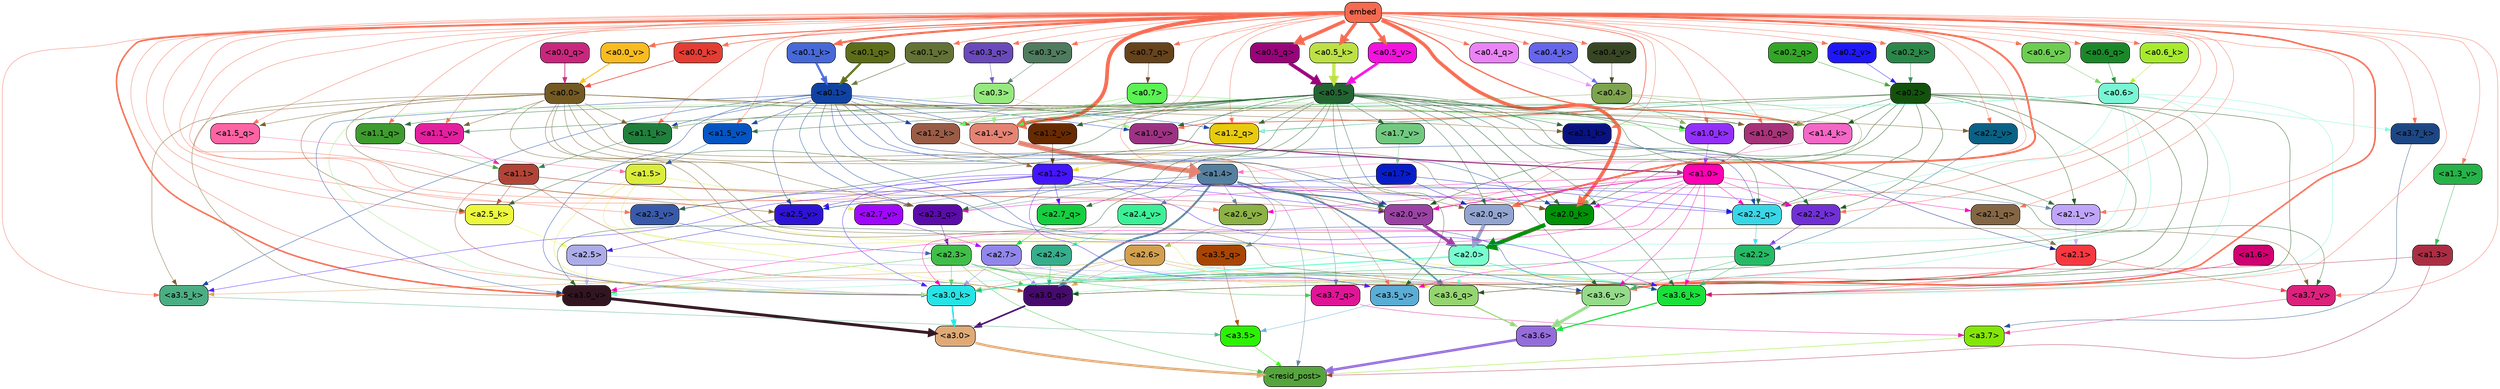 strict digraph "" {
	graph [bgcolor=transparent,
		layout=dot,
		overlap=false,
		splines=true
	];
	"<a3.7>"	[color=black,
		fillcolor="#84e606",
		fontname=Helvetica,
		shape=box,
		style="filled, rounded"];
	"<resid_post>"	[color=black,
		fillcolor="#56a43d",
		fontname=Helvetica,
		shape=box,
		style="filled, rounded"];
	"<a3.7>" -> "<resid_post>"	[color="#84e606",
		penwidth=0.6239100098609924];
	"<a3.6>"	[color=black,
		fillcolor="#946cdc",
		fontname=Helvetica,
		shape=box,
		style="filled, rounded"];
	"<a3.6>" -> "<resid_post>"	[color="#946cdc",
		penwidth=4.569062113761902];
	"<a3.5>"	[color=black,
		fillcolor="#2bf202",
		fontname=Helvetica,
		shape=box,
		style="filled, rounded"];
	"<a3.5>" -> "<resid_post>"	[color="#2bf202",
		penwidth=0.6];
	"<a3.0>"	[color=black,
		fillcolor="#dfaa76",
		fontname=Helvetica,
		shape=box,
		style="filled, rounded"];
	"<a3.0>" -> "<resid_post>"	[color="#dfaa76",
		penwidth=4.283544182777405];
	"<a2.3>"	[color=black,
		fillcolor="#40be48",
		fontname=Helvetica,
		shape=box,
		style="filled, rounded"];
	"<a2.3>" -> "<resid_post>"	[color="#40be48",
		penwidth=0.6];
	"<a3.7_q>"	[color=black,
		fillcolor="#e01596",
		fontname=Helvetica,
		shape=box,
		style="filled, rounded"];
	"<a2.3>" -> "<a3.7_q>"	[color="#40be48",
		penwidth=0.6];
	"<a3.6_q>"	[color=black,
		fillcolor="#94d570",
		fontname=Helvetica,
		shape=box,
		style="filled, rounded"];
	"<a2.3>" -> "<a3.6_q>"	[color="#40be48",
		penwidth=0.6];
	"<a3.0_q>"	[color=black,
		fillcolor="#460b6c",
		fontname=Helvetica,
		shape=box,
		style="filled, rounded"];
	"<a2.3>" -> "<a3.0_q>"	[color="#40be48",
		penwidth=0.6];
	"<a3.0_k>"	[color=black,
		fillcolor="#27e3e5",
		fontname=Helvetica,
		shape=box,
		style="filled, rounded"];
	"<a2.3>" -> "<a3.0_k>"	[color="#40be48",
		penwidth=0.6];
	"<a3.6_v>"	[color=black,
		fillcolor="#94db8a",
		fontname=Helvetica,
		shape=box,
		style="filled, rounded"];
	"<a2.3>" -> "<a3.6_v>"	[color="#40be48",
		penwidth=0.6];
	"<a3.5_v>"	[color=black,
		fillcolor="#5aadd5",
		fontname=Helvetica,
		shape=box,
		style="filled, rounded"];
	"<a2.3>" -> "<a3.5_v>"	[color="#40be48",
		penwidth=0.6];
	"<a3.0_v>"	[color=black,
		fillcolor="#321520",
		fontname=Helvetica,
		shape=box,
		style="filled, rounded"];
	"<a2.3>" -> "<a3.0_v>"	[color="#40be48",
		penwidth=0.6];
	"<a1.4>"	[color=black,
		fillcolor="#55809f",
		fontname=Helvetica,
		shape=box,
		style="filled, rounded"];
	"<a1.4>" -> "<resid_post>"	[color="#55809f",
		penwidth=0.6];
	"<a1.4>" -> "<a3.7_q>"	[color="#55809f",
		penwidth=0.6];
	"<a1.4>" -> "<a3.6_q>"	[color="#55809f",
		penwidth=2.7934007048606873];
	"<a3.5_q>"	[color=black,
		fillcolor="#a84503",
		fontname=Helvetica,
		shape=box,
		style="filled, rounded"];
	"<a1.4>" -> "<a3.5_q>"	[color="#55809f",
		penwidth=0.6];
	"<a1.4>" -> "<a3.0_q>"	[color="#55809f",
		penwidth=3.340754985809326];
	"<a2.3_q>"	[color=black,
		fillcolor="#5b0baa",
		fontname=Helvetica,
		shape=box,
		style="filled, rounded"];
	"<a1.4>" -> "<a2.3_q>"	[color="#55809f",
		penwidth=0.6];
	"<a2.7_v>"	[color=black,
		fillcolor="#a008fe",
		fontname=Helvetica,
		shape=box,
		style="filled, rounded"];
	"<a1.4>" -> "<a2.7_v>"	[color="#55809f",
		penwidth=0.6];
	"<a2.6_v>"	[color=black,
		fillcolor="#8cb144",
		fontname=Helvetica,
		shape=box,
		style="filled, rounded"];
	"<a1.4>" -> "<a2.6_v>"	[color="#55809f",
		penwidth=0.6];
	"<a2.5_v>"	[color=black,
		fillcolor="#2e13d7",
		fontname=Helvetica,
		shape=box,
		style="filled, rounded"];
	"<a1.4>" -> "<a2.5_v>"	[color="#55809f",
		penwidth=0.6];
	"<a2.4_v>"	[color=black,
		fillcolor="#3bf096",
		fontname=Helvetica,
		shape=box,
		style="filled, rounded"];
	"<a1.4>" -> "<a2.4_v>"	[color="#55809f",
		penwidth=0.6];
	"<a2.1_v>"	[color=black,
		fillcolor="#bfa5fa",
		fontname=Helvetica,
		shape=box,
		style="filled, rounded"];
	"<a1.4>" -> "<a2.1_v>"	[color="#55809f",
		penwidth=0.6];
	"<a2.0_v>"	[color=black,
		fillcolor="#9b42a5",
		fontname=Helvetica,
		shape=box,
		style="filled, rounded"];
	"<a1.4>" -> "<a2.0_v>"	[color="#55809f",
		penwidth=2.268759250640869];
	"<a1.3>"	[color=black,
		fillcolor="#ab2d44",
		fontname=Helvetica,
		shape=box,
		style="filled, rounded"];
	"<a1.3>" -> "<resid_post>"	[color="#ab2d44",
		penwidth=0.6];
	"<a1.3>" -> "<a3.6_v>"	[color="#ab2d44",
		penwidth=0.6];
	"<a3.7_q>" -> "<a3.7>"	[color="#e01596",
		penwidth=0.6];
	"<a3.6_q>" -> "<a3.6>"	[color="#94d570",
		penwidth=2.0347584784030914];
	"<a3.5_q>" -> "<a3.5>"	[color="#a84503",
		penwidth=0.6];
	"<a3.0_q>" -> "<a3.0>"	[color="#460b6c",
		penwidth=2.8635367155075073];
	"<a3.7_k>"	[color=black,
		fillcolor="#1d4784",
		fontname=Helvetica,
		shape=box,
		style="filled, rounded"];
	"<a3.7_k>" -> "<a3.7>"	[color="#1d4784",
		penwidth=0.6];
	"<a3.6_k>"	[color=black,
		fillcolor="#1ae03b",
		fontname=Helvetica,
		shape=box,
		style="filled, rounded"];
	"<a3.6_k>" -> "<a3.6>"	[color="#1ae03b",
		penwidth=2.1760786175727844];
	"<a3.5_k>"	[color=black,
		fillcolor="#4bae82",
		fontname=Helvetica,
		shape=box,
		style="filled, rounded"];
	"<a3.5_k>" -> "<a3.5>"	[color="#4bae82",
		penwidth=0.6];
	"<a3.0_k>" -> "<a3.0>"	[color="#27e3e5",
		penwidth=2.632905662059784];
	"<a3.7_v>"	[color=black,
		fillcolor="#dc217d",
		fontname=Helvetica,
		shape=box,
		style="filled, rounded"];
	"<a3.7_v>" -> "<a3.7>"	[color="#dc217d",
		penwidth=0.6];
	"<a3.6_v>" -> "<a3.6>"	[color="#94db8a",
		penwidth=4.981305837631226];
	"<a3.5_v>" -> "<a3.5>"	[color="#5aadd5",
		penwidth=0.6];
	"<a3.0_v>" -> "<a3.0>"	[color="#321520",
		penwidth=5.168330669403076];
	"<a2.7>"	[color=black,
		fillcolor="#9186ea",
		fontname=Helvetica,
		shape=box,
		style="filled, rounded"];
	"<a2.7>" -> "<a3.6_q>"	[color="#9186ea",
		penwidth=0.6];
	"<a2.7>" -> "<a3.0_q>"	[color="#9186ea",
		penwidth=0.6];
	"<a2.7>" -> "<a3.0_k>"	[color="#9186ea",
		penwidth=0.6];
	"<a2.6>"	[color=black,
		fillcolor="#d2a04e",
		fontname=Helvetica,
		shape=box,
		style="filled, rounded"];
	"<a2.6>" -> "<a3.6_q>"	[color="#d2a04e",
		penwidth=0.6];
	"<a2.6>" -> "<a3.0_q>"	[color="#d2a04e",
		penwidth=0.6];
	"<a2.6>" -> "<a3.6_k>"	[color="#d2a04e",
		penwidth=0.6];
	"<a2.6>" -> "<a3.5_k>"	[color="#d2a04e",
		penwidth=0.6];
	"<a2.6>" -> "<a3.0_k>"	[color="#d2a04e",
		penwidth=0.6];
	"<a2.1>"	[color=black,
		fillcolor="#f83841",
		fontname=Helvetica,
		shape=box,
		style="filled, rounded"];
	"<a2.1>" -> "<a3.6_q>"	[color="#f83841",
		penwidth=0.6];
	"<a2.1>" -> "<a3.0_q>"	[color="#f83841",
		penwidth=0.6];
	"<a2.1>" -> "<a3.6_k>"	[color="#f83841",
		penwidth=0.6];
	"<a2.1>" -> "<a3.0_k>"	[color="#f83841",
		penwidth=0.6];
	"<a2.1>" -> "<a3.7_v>"	[color="#f83841",
		penwidth=0.6];
	"<a2.1>" -> "<a3.6_v>"	[color="#f83841",
		penwidth=0.6];
	"<a2.0>"	[color=black,
		fillcolor="#78ffd0",
		fontname=Helvetica,
		shape=box,
		style="filled, rounded"];
	"<a2.0>" -> "<a3.6_q>"	[color="#78ffd0",
		penwidth=0.6];
	"<a2.0>" -> "<a3.0_q>"	[color="#78ffd0",
		penwidth=0.6];
	"<a2.0>" -> "<a3.6_k>"	[color="#78ffd0",
		penwidth=1.6382827460765839];
	"<a2.0>" -> "<a3.0_k>"	[color="#78ffd0",
		penwidth=2.161143198609352];
	"<a1.5>"	[color=black,
		fillcolor="#dbed3c",
		fontname=Helvetica,
		shape=box,
		style="filled, rounded"];
	"<a1.5>" -> "<a3.6_q>"	[color="#dbed3c",
		penwidth=0.6];
	"<a1.5>" -> "<a3.0_q>"	[color="#dbed3c",
		penwidth=0.6];
	"<a1.5>" -> "<a3.6_k>"	[color="#dbed3c",
		penwidth=0.6];
	"<a1.5>" -> "<a3.0_k>"	[color="#dbed3c",
		penwidth=0.6];
	"<a1.5>" -> "<a2.7_v>"	[color="#dbed3c",
		penwidth=0.6];
	"<a0.2>"	[color=black,
		fillcolor="#13520d",
		fontname=Helvetica,
		shape=box,
		style="filled, rounded"];
	"<a0.2>" -> "<a3.6_q>"	[color="#13520d",
		penwidth=0.6];
	"<a0.2>" -> "<a3.0_q>"	[color="#13520d",
		penwidth=0.6];
	"<a0.2>" -> "<a3.6_k>"	[color="#13520d",
		penwidth=0.6];
	"<a0.2>" -> "<a3.0_k>"	[color="#13520d",
		penwidth=0.6];
	"<a2.2_q>"	[color=black,
		fillcolor="#39d6e7",
		fontname=Helvetica,
		shape=box,
		style="filled, rounded"];
	"<a0.2>" -> "<a2.2_q>"	[color="#13520d",
		penwidth=0.6];
	"<a2.2_k>"	[color=black,
		fillcolor="#7130d5",
		fontname=Helvetica,
		shape=box,
		style="filled, rounded"];
	"<a0.2>" -> "<a2.2_k>"	[color="#13520d",
		penwidth=0.6];
	"<a2.0_k>"	[color=black,
		fillcolor="#009108",
		fontname=Helvetica,
		shape=box,
		style="filled, rounded"];
	"<a0.2>" -> "<a2.0_k>"	[color="#13520d",
		penwidth=0.6];
	"<a0.2>" -> "<a2.1_v>"	[color="#13520d",
		penwidth=0.6];
	"<a0.2>" -> "<a2.0_v>"	[color="#13520d",
		penwidth=0.6];
	"<a1.2_q>"	[color=black,
		fillcolor="#e8cb0e",
		fontname=Helvetica,
		shape=box,
		style="filled, rounded"];
	"<a0.2>" -> "<a1.2_q>"	[color="#13520d",
		penwidth=0.6];
	"<a1.0_q>"	[color=black,
		fillcolor="#a73379",
		fontname=Helvetica,
		shape=box,
		style="filled, rounded"];
	"<a0.2>" -> "<a1.0_q>"	[color="#13520d",
		penwidth=0.6];
	"<a1.4_k>"	[color=black,
		fillcolor="#f467c5",
		fontname=Helvetica,
		shape=box,
		style="filled, rounded"];
	"<a0.2>" -> "<a1.4_k>"	[color="#13520d",
		penwidth=0.6];
	"<a1.4_v>"	[color=black,
		fillcolor="#e48373",
		fontname=Helvetica,
		shape=box,
		style="filled, rounded"];
	"<a0.2>" -> "<a1.4_v>"	[color="#13520d",
		penwidth=0.6];
	"<a2.5>"	[color=black,
		fillcolor="#acace8",
		fontname=Helvetica,
		shape=box,
		style="filled, rounded"];
	"<a2.5>" -> "<a3.0_q>"	[color="#acace8",
		penwidth=0.6];
	"<a2.5>" -> "<a3.0_k>"	[color="#acace8",
		penwidth=0.6];
	"<a2.5>" -> "<a3.6_v>"	[color="#acace8",
		penwidth=0.6];
	"<a2.5>" -> "<a3.0_v>"	[color="#acace8",
		penwidth=0.6];
	"<a2.4>"	[color=black,
		fillcolor="#36ad8b",
		fontname=Helvetica,
		shape=box,
		style="filled, rounded"];
	"<a2.4>" -> "<a3.0_q>"	[color="#36ad8b",
		penwidth=0.6];
	"<a1.1>"	[color=black,
		fillcolor="#b14436",
		fontname=Helvetica,
		shape=box,
		style="filled, rounded"];
	"<a1.1>" -> "<a3.0_q>"	[color="#b14436",
		penwidth=0.6];
	"<a1.1>" -> "<a3.0_k>"	[color="#b14436",
		penwidth=0.6];
	"<a2.5_k>"	[color=black,
		fillcolor="#ecf83d",
		fontname=Helvetica,
		shape=box,
		style="filled, rounded"];
	"<a1.1>" -> "<a2.5_k>"	[color="#b14436",
		penwidth=0.6];
	"<a1.1>" -> "<a2.0_k>"	[color="#b14436",
		penwidth=0.6];
	"<a1.1>" -> "<a2.0_v>"	[color="#b14436",
		penwidth=0.6];
	"<a0.6>"	[color=black,
		fillcolor="#78f6d4",
		fontname=Helvetica,
		shape=box,
		style="filled, rounded"];
	"<a0.6>" -> "<a3.7_k>"	[color="#78f6d4",
		penwidth=0.6];
	"<a0.6>" -> "<a3.6_k>"	[color="#78f6d4",
		penwidth=0.6];
	"<a0.6>" -> "<a3.0_k>"	[color="#78f6d4",
		penwidth=0.6];
	"<a0.6>" -> "<a3.6_v>"	[color="#78f6d4",
		penwidth=0.6];
	"<a0.6>" -> "<a3.0_v>"	[color="#78f6d4",
		penwidth=0.6];
	"<a0.6>" -> "<a2.2_q>"	[color="#78f6d4",
		penwidth=0.6];
	"<a0.6>" -> "<a1.2_q>"	[color="#78f6d4",
		penwidth=0.6];
	"<a0.6>" -> "<a1.4_v>"	[color="#78f6d4",
		penwidth=0.6];
	embed	[color=black,
		fillcolor="#f56a50",
		fontname=Helvetica,
		shape=box,
		style="filled, rounded"];
	embed -> "<a3.7_k>"	[color="#f56a50",
		penwidth=0.6];
	embed -> "<a3.6_k>"	[color="#f56a50",
		penwidth=0.6];
	embed -> "<a3.5_k>"	[color="#f56a50",
		penwidth=0.6];
	embed -> "<a3.0_k>"	[color="#f56a50",
		penwidth=0.6];
	embed -> "<a3.7_v>"	[color="#f56a50",
		penwidth=0.6];
	embed -> "<a3.6_v>"	[color="#f56a50",
		penwidth=2.7825746536254883];
	embed -> "<a3.5_v>"	[color="#f56a50",
		penwidth=0.6];
	embed -> "<a3.0_v>"	[color="#f56a50",
		penwidth=2.6950180530548096];
	embed -> "<a2.3_q>"	[color="#f56a50",
		penwidth=0.6];
	embed -> "<a2.2_q>"	[color="#f56a50",
		penwidth=0.6];
	"<a2.1_q>"	[color=black,
		fillcolor="#846645",
		fontname=Helvetica,
		shape=box,
		style="filled, rounded"];
	embed -> "<a2.1_q>"	[color="#f56a50",
		penwidth=0.6];
	"<a2.0_q>"	[color=black,
		fillcolor="#92a4cf",
		fontname=Helvetica,
		shape=box,
		style="filled, rounded"];
	embed -> "<a2.0_q>"	[color="#f56a50",
		penwidth=3.305941343307495];
	embed -> "<a2.5_k>"	[color="#f56a50",
		penwidth=0.6];
	embed -> "<a2.2_k>"	[color="#f56a50",
		penwidth=0.6698317527770996];
	"<a2.1_k>"	[color=black,
		fillcolor="#091281",
		fontname=Helvetica,
		shape=box,
		style="filled, rounded"];
	embed -> "<a2.1_k>"	[color="#f56a50",
		penwidth=0.6];
	embed -> "<a2.0_k>"	[color="#f56a50",
		penwidth=6.12570995092392];
	embed -> "<a2.6_v>"	[color="#f56a50",
		penwidth=0.6];
	embed -> "<a2.5_v>"	[color="#f56a50",
		penwidth=0.6];
	"<a2.3_v>"	[color=black,
		fillcolor="#395aaa",
		fontname=Helvetica,
		shape=box,
		style="filled, rounded"];
	embed -> "<a2.3_v>"	[color="#f56a50",
		penwidth=0.6];
	"<a2.2_v>"	[color=black,
		fillcolor="#096185",
		fontname=Helvetica,
		shape=box,
		style="filled, rounded"];
	embed -> "<a2.2_v>"	[color="#f56a50",
		penwidth=0.6];
	embed -> "<a2.1_v>"	[color="#f56a50",
		penwidth=0.6];
	embed -> "<a2.0_v>"	[color="#f56a50",
		penwidth=0.6];
	"<a1.5_q>"	[color=black,
		fillcolor="#fe63a3",
		fontname=Helvetica,
		shape=box,
		style="filled, rounded"];
	embed -> "<a1.5_q>"	[color="#f56a50",
		penwidth=0.6];
	embed -> "<a1.2_q>"	[color="#f56a50",
		penwidth=0.6087074279785156];
	"<a1.1_q>"	[color=black,
		fillcolor="#3e9b2e",
		fontname=Helvetica,
		shape=box,
		style="filled, rounded"];
	embed -> "<a1.1_q>"	[color="#f56a50",
		penwidth=0.6];
	embed -> "<a1.0_q>"	[color="#f56a50",
		penwidth=0.6];
	embed -> "<a1.4_k>"	[color="#f56a50",
		penwidth=2.1858973503112793];
	"<a1.2_k>"	[color=black,
		fillcolor="#9a5c46",
		fontname=Helvetica,
		shape=box,
		style="filled, rounded"];
	embed -> "<a1.2_k>"	[color="#f56a50",
		penwidth=0.6];
	"<a1.1_k>"	[color=black,
		fillcolor="#207f3d",
		fontname=Helvetica,
		shape=box,
		style="filled, rounded"];
	embed -> "<a1.1_k>"	[color="#f56a50",
		penwidth=0.6];
	"<a1.0_k>"	[color=black,
		fillcolor="#9230f9",
		fontname=Helvetica,
		shape=box,
		style="filled, rounded"];
	embed -> "<a1.0_k>"	[color="#f56a50",
		penwidth=0.6];
	"<a1.5_v>"	[color=black,
		fillcolor="#0455c3",
		fontname=Helvetica,
		shape=box,
		style="filled, rounded"];
	embed -> "<a1.5_v>"	[color="#f56a50",
		penwidth=0.6];
	embed -> "<a1.4_v>"	[color="#f56a50",
		penwidth=6.590077131986618];
	"<a1.3_v>"	[color=black,
		fillcolor="#26b249",
		fontname=Helvetica,
		shape=box,
		style="filled, rounded"];
	embed -> "<a1.3_v>"	[color="#f56a50",
		penwidth=0.6];
	"<a1.2_v>"	[color=black,
		fillcolor="#672a01",
		fontname=Helvetica,
		shape=box,
		style="filled, rounded"];
	embed -> "<a1.2_v>"	[color="#f56a50",
		penwidth=0.6];
	"<a1.1_v>"	[color=black,
		fillcolor="#e3209e",
		fontname=Helvetica,
		shape=box,
		style="filled, rounded"];
	embed -> "<a1.1_v>"	[color="#f56a50",
		penwidth=0.6];
	"<a1.0_v>"	[color=black,
		fillcolor="#9d3283",
		fontname=Helvetica,
		shape=box,
		style="filled, rounded"];
	embed -> "<a1.0_v>"	[color="#f56a50",
		penwidth=1.2076449394226074];
	"<a0.7_q>"	[color=black,
		fillcolor="#66431b",
		fontname=Helvetica,
		shape=box,
		style="filled, rounded"];
	embed -> "<a0.7_q>"	[color="#f56a50",
		penwidth=0.6];
	"<a0.6_q>"	[color=black,
		fillcolor="#1a8829",
		fontname=Helvetica,
		shape=box,
		style="filled, rounded"];
	embed -> "<a0.6_q>"	[color="#f56a50",
		penwidth=0.6];
	"<a0.5_q>"	[color=black,
		fillcolor="#99047a",
		fontname=Helvetica,
		shape=box,
		style="filled, rounded"];
	embed -> "<a0.5_q>"	[color="#f56a50",
		penwidth=6.156635761260986];
	"<a0.4_q>"	[color=black,
		fillcolor="#ea83f5",
		fontname=Helvetica,
		shape=box,
		style="filled, rounded"];
	embed -> "<a0.4_q>"	[color="#f56a50",
		penwidth=0.6];
	"<a0.3_q>"	[color=black,
		fillcolor="#6a4abb",
		fontname=Helvetica,
		shape=box,
		style="filled, rounded"];
	embed -> "<a0.3_q>"	[color="#f56a50",
		penwidth=0.6];
	"<a0.6_k>"	[color=black,
		fillcolor="#a8eb2e",
		fontname=Helvetica,
		shape=box,
		style="filled, rounded"];
	embed -> "<a0.6_k>"	[color="#f56a50",
		penwidth=0.6];
	"<a0.5_k>"	[color=black,
		fillcolor="#bce045",
		fontname=Helvetica,
		shape=box,
		style="filled, rounded"];
	embed -> "<a0.5_k>"	[color="#f56a50",
		penwidth=5.610821008682251];
	"<a0.4_k>"	[color=black,
		fillcolor="#6566ea",
		fontname=Helvetica,
		shape=box,
		style="filled, rounded"];
	embed -> "<a0.4_k>"	[color="#f56a50",
		penwidth=0.6];
	"<a0.2_k>"	[color=black,
		fillcolor="#2b8749",
		fontname=Helvetica,
		shape=box,
		style="filled, rounded"];
	embed -> "<a0.2_k>"	[color="#f56a50",
		penwidth=0.6];
	"<a0.1_k>"	[color=black,
		fillcolor="#4769d8",
		fontname=Helvetica,
		shape=box,
		style="filled, rounded"];
	embed -> "<a0.1_k>"	[color="#f56a50",
		penwidth=3.7429871559143066];
	"<a0.0_k>"	[color=black,
		fillcolor="#e53c33",
		fontname=Helvetica,
		shape=box,
		style="filled, rounded"];
	embed -> "<a0.0_k>"	[color="#f56a50",
		penwidth=1.106738567352295];
	"<a0.6_v>"	[color=black,
		fillcolor="#6dcd51",
		fontname=Helvetica,
		shape=box,
		style="filled, rounded"];
	embed -> "<a0.6_v>"	[color="#f56a50",
		penwidth=0.6];
	"<a0.5_v>"	[color=black,
		fillcolor="#f213dd",
		fontname=Helvetica,
		shape=box,
		style="filled, rounded"];
	embed -> "<a0.5_v>"	[color="#f56a50",
		penwidth=4.663905620574951];
	"<a0.4_v>"	[color=black,
		fillcolor="#384624",
		fontname=Helvetica,
		shape=box,
		style="filled, rounded"];
	embed -> "<a0.4_v>"	[color="#f56a50",
		penwidth=0.6];
	"<a0.3_v>"	[color=black,
		fillcolor="#4f7b5e",
		fontname=Helvetica,
		shape=box,
		style="filled, rounded"];
	embed -> "<a0.3_v>"	[color="#f56a50",
		penwidth=0.6];
	"<a0.2_v>"	[color=black,
		fillcolor="#1f18f6",
		fontname=Helvetica,
		shape=box,
		style="filled, rounded"];
	embed -> "<a0.2_v>"	[color="#f56a50",
		penwidth=0.6];
	"<a0.1_v>"	[color=black,
		fillcolor="#637235",
		fontname=Helvetica,
		shape=box,
		style="filled, rounded"];
	embed -> "<a0.1_v>"	[color="#f56a50",
		penwidth=0.8192043304443359];
	"<a0.0_v>"	[color=black,
		fillcolor="#f8bb20",
		fontname=Helvetica,
		shape=box,
		style="filled, rounded"];
	embed -> "<a0.0_v>"	[color="#f56a50",
		penwidth=1.706191062927246];
	"<a2.2>"	[color=black,
		fillcolor="#25ba66",
		fontname=Helvetica,
		shape=box,
		style="filled, rounded"];
	"<a2.2>" -> "<a3.6_k>"	[color="#25ba66",
		penwidth=0.6];
	"<a2.2>" -> "<a3.0_k>"	[color="#25ba66",
		penwidth=0.6];
	"<a2.2>" -> "<a3.6_v>"	[color="#25ba66",
		penwidth=0.6];
	"<a1.6>"	[color=black,
		fillcolor="#d00071",
		fontname=Helvetica,
		shape=box,
		style="filled, rounded"];
	"<a1.6>" -> "<a3.6_k>"	[color="#d00071",
		penwidth=0.6];
	"<a1.2>"	[color=black,
		fillcolor="#4415fd",
		fontname=Helvetica,
		shape=box,
		style="filled, rounded"];
	"<a1.2>" -> "<a3.6_k>"	[color="#4415fd",
		penwidth=0.6];
	"<a1.2>" -> "<a3.5_k>"	[color="#4415fd",
		penwidth=0.6];
	"<a1.2>" -> "<a3.0_k>"	[color="#4415fd",
		penwidth=0.6];
	"<a1.2>" -> "<a3.5_v>"	[color="#4415fd",
		penwidth=0.6];
	"<a2.7_q>"	[color=black,
		fillcolor="#16ce40",
		fontname=Helvetica,
		shape=box,
		style="filled, rounded"];
	"<a1.2>" -> "<a2.7_q>"	[color="#4415fd",
		penwidth=0.6];
	"<a1.2>" -> "<a2.2_q>"	[color="#4415fd",
		penwidth=0.6];
	"<a1.2>" -> "<a2.2_k>"	[color="#4415fd",
		penwidth=0.6];
	"<a1.2>" -> "<a2.5_v>"	[color="#4415fd",
		penwidth=0.6];
	"<a1.2>" -> "<a2.3_v>"	[color="#4415fd",
		penwidth=0.6];
	"<a1.2>" -> "<a2.0_v>"	[color="#4415fd",
		penwidth=0.6];
	"<a1.0>"	[color=black,
		fillcolor="#fd01b2",
		fontname=Helvetica,
		shape=box,
		style="filled, rounded"];
	"<a1.0>" -> "<a3.6_k>"	[color="#fd01b2",
		penwidth=0.6];
	"<a1.0>" -> "<a3.0_k>"	[color="#fd01b2",
		penwidth=0.6];
	"<a1.0>" -> "<a3.6_v>"	[color="#fd01b2",
		penwidth=0.6];
	"<a1.0>" -> "<a3.5_v>"	[color="#fd01b2",
		penwidth=0.6];
	"<a1.0>" -> "<a3.0_v>"	[color="#fd01b2",
		penwidth=0.6];
	"<a1.0>" -> "<a2.3_q>"	[color="#fd01b2",
		penwidth=0.6];
	"<a1.0>" -> "<a2.2_q>"	[color="#fd01b2",
		penwidth=0.6];
	"<a1.0>" -> "<a2.1_q>"	[color="#fd01b2",
		penwidth=0.6];
	"<a1.0>" -> "<a2.2_k>"	[color="#fd01b2",
		penwidth=0.6];
	"<a1.0>" -> "<a2.0_k>"	[color="#fd01b2",
		penwidth=0.6];
	"<a1.0>" -> "<a2.6_v>"	[color="#fd01b2",
		penwidth=0.6];
	"<a1.0>" -> "<a2.0_v>"	[color="#fd01b2",
		penwidth=1.2213096618652344];
	"<a0.5>"	[color=black,
		fillcolor="#236433",
		fontname=Helvetica,
		shape=box,
		style="filled, rounded"];
	"<a0.5>" -> "<a3.6_k>"	[color="#236433",
		penwidth=0.6];
	"<a0.5>" -> "<a3.7_v>"	[color="#236433",
		penwidth=0.6];
	"<a0.5>" -> "<a3.6_v>"	[color="#236433",
		penwidth=0.6];
	"<a0.5>" -> "<a3.5_v>"	[color="#236433",
		penwidth=0.6];
	"<a0.5>" -> "<a3.0_v>"	[color="#236433",
		penwidth=0.6];
	"<a0.5>" -> "<a2.7_q>"	[color="#236433",
		penwidth=0.6];
	"<a0.5>" -> "<a2.3_q>"	[color="#236433",
		penwidth=0.6];
	"<a0.5>" -> "<a2.2_q>"	[color="#236433",
		penwidth=0.6];
	"<a0.5>" -> "<a2.0_q>"	[color="#236433",
		penwidth=0.6];
	"<a0.5>" -> "<a2.5_k>"	[color="#236433",
		penwidth=0.6];
	"<a0.5>" -> "<a2.2_k>"	[color="#236433",
		penwidth=0.6];
	"<a0.5>" -> "<a2.1_k>"	[color="#236433",
		penwidth=0.6];
	"<a0.5>" -> "<a2.0_k>"	[color="#236433",
		penwidth=0.6900839805603027];
	"<a0.5>" -> "<a2.3_v>"	[color="#236433",
		penwidth=0.6];
	"<a0.5>" -> "<a2.1_v>"	[color="#236433",
		penwidth=0.6];
	"<a0.5>" -> "<a2.0_v>"	[color="#236433",
		penwidth=0.6];
	"<a0.5>" -> "<a1.2_q>"	[color="#236433",
		penwidth=0.6];
	"<a0.5>" -> "<a1.1_q>"	[color="#236433",
		penwidth=0.6];
	"<a0.5>" -> "<a1.0_q>"	[color="#236433",
		penwidth=0.6];
	"<a0.5>" -> "<a1.2_k>"	[color="#236433",
		penwidth=0.6];
	"<a0.5>" -> "<a1.1_k>"	[color="#236433",
		penwidth=0.6];
	"<a0.5>" -> "<a1.0_k>"	[color="#236433",
		penwidth=0.6];
	"<a1.7_v>"	[color=black,
		fillcolor="#71c980",
		fontname=Helvetica,
		shape=box,
		style="filled, rounded"];
	"<a0.5>" -> "<a1.7_v>"	[color="#236433",
		penwidth=0.6];
	"<a0.5>" -> "<a1.5_v>"	[color="#236433",
		penwidth=0.6];
	"<a0.5>" -> "<a1.4_v>"	[color="#236433",
		penwidth=0.9985027313232422];
	"<a0.5>" -> "<a1.2_v>"	[color="#236433",
		penwidth=0.6];
	"<a0.5>" -> "<a1.1_v>"	[color="#236433",
		penwidth=0.6];
	"<a0.5>" -> "<a1.0_v>"	[color="#236433",
		penwidth=0.6];
	"<a0.1>"	[color=black,
		fillcolor="#1042a2",
		fontname=Helvetica,
		shape=box,
		style="filled, rounded"];
	"<a0.1>" -> "<a3.6_k>"	[color="#1042a2",
		penwidth=0.6];
	"<a0.1>" -> "<a3.5_k>"	[color="#1042a2",
		penwidth=0.6];
	"<a0.1>" -> "<a3.0_k>"	[color="#1042a2",
		penwidth=0.6];
	"<a0.1>" -> "<a3.6_v>"	[color="#1042a2",
		penwidth=0.6];
	"<a0.1>" -> "<a3.0_v>"	[color="#1042a2",
		penwidth=0.6];
	"<a0.1>" -> "<a2.3_q>"	[color="#1042a2",
		penwidth=0.6];
	"<a0.1>" -> "<a2.2_q>"	[color="#1042a2",
		penwidth=0.6];
	"<a0.1>" -> "<a2.0_k>"	[color="#1042a2",
		penwidth=0.6];
	"<a0.1>" -> "<a2.5_v>"	[color="#1042a2",
		penwidth=0.6];
	"<a0.1>" -> "<a2.0_v>"	[color="#1042a2",
		penwidth=0.6];
	"<a0.1>" -> "<a1.2_q>"	[color="#1042a2",
		penwidth=0.6218185424804688];
	"<a0.1>" -> "<a1.2_k>"	[color="#1042a2",
		penwidth=0.6];
	"<a0.1>" -> "<a1.1_k>"	[color="#1042a2",
		penwidth=0.6];
	"<a0.1>" -> "<a1.5_v>"	[color="#1042a2",
		penwidth=0.6];
	"<a0.1>" -> "<a1.4_v>"	[color="#1042a2",
		penwidth=0.6];
	"<a0.1>" -> "<a1.0_v>"	[color="#1042a2",
		penwidth=0.6];
	"<a0.0>"	[color=black,
		fillcolor="#735a23",
		fontname=Helvetica,
		shape=box,
		style="filled, rounded"];
	"<a0.0>" -> "<a3.5_k>"	[color="#735a23",
		penwidth=0.6];
	"<a0.0>" -> "<a3.7_v>"	[color="#735a23",
		penwidth=0.6];
	"<a0.0>" -> "<a3.6_v>"	[color="#735a23",
		penwidth=0.6];
	"<a0.0>" -> "<a3.0_v>"	[color="#735a23",
		penwidth=0.6];
	"<a0.0>" -> "<a2.3_q>"	[color="#735a23",
		penwidth=0.6];
	"<a0.0>" -> "<a2.0_q>"	[color="#735a23",
		penwidth=0.6];
	"<a0.0>" -> "<a2.5_k>"	[color="#735a23",
		penwidth=0.6];
	"<a0.0>" -> "<a2.1_k>"	[color="#735a23",
		penwidth=0.6];
	"<a0.0>" -> "<a2.0_k>"	[color="#735a23",
		penwidth=0.6];
	"<a0.0>" -> "<a2.5_v>"	[color="#735a23",
		penwidth=0.6];
	"<a0.0>" -> "<a2.2_v>"	[color="#735a23",
		penwidth=0.6];
	"<a0.0>" -> "<a2.0_v>"	[color="#735a23",
		penwidth=0.6];
	"<a0.0>" -> "<a1.5_q>"	[color="#735a23",
		penwidth=0.6];
	"<a0.0>" -> "<a1.0_q>"	[color="#735a23",
		penwidth=0.6];
	"<a0.0>" -> "<a1.1_k>"	[color="#735a23",
		penwidth=0.6];
	"<a0.0>" -> "<a1.4_v>"	[color="#735a23",
		penwidth=0.6];
	"<a0.0>" -> "<a1.1_v>"	[color="#735a23",
		penwidth=0.6];
	"<a0.3>"	[color=black,
		fillcolor="#96e97e",
		fontname=Helvetica,
		shape=box,
		style="filled, rounded"];
	"<a0.3>" -> "<a3.0_k>"	[color="#96e97e",
		penwidth=0.6];
	"<a0.3>" -> "<a1.4_v>"	[color="#96e97e",
		penwidth=0.6];
	"<a0.3>" -> "<a1.0_v>"	[color="#96e97e",
		penwidth=0.6];
	"<a2.7_q>" -> "<a2.7>"	[color="#16ce40",
		penwidth=0.6];
	"<a2.3_q>" -> "<a2.3>"	[color="#5b0baa",
		penwidth=0.6];
	"<a2.2_q>" -> "<a2.2>"	[color="#39d6e7",
		penwidth=0.7553567886352539];
	"<a2.1_q>" -> "<a2.1>"	[color="#846645",
		penwidth=0.6];
	"<a2.0_q>" -> "<a2.0>"	[color="#92a4cf",
		penwidth=6.256794691085815];
	"<a2.5_k>" -> "<a2.5>"	[color="#ecf83d",
		penwidth=0.6];
	"<a2.2_k>" -> "<a2.2>"	[color="#7130d5",
		penwidth=0.8854708671569824];
	"<a2.1_k>" -> "<a2.1>"	[color="#091281",
		penwidth=0.6];
	"<a2.0_k>" -> "<a2.0>"	[color="#009108",
		penwidth=7.231504917144775];
	"<a2.7_v>" -> "<a2.7>"	[color="#a008fe",
		penwidth=0.6];
	"<a2.6_v>" -> "<a2.6>"	[color="#8cb144",
		penwidth=0.6];
	"<a2.5_v>" -> "<a2.5>"	[color="#2e13d7",
		penwidth=0.6];
	"<a2.4_v>" -> "<a2.4>"	[color="#3bf096",
		penwidth=0.6];
	"<a2.3_v>" -> "<a2.3>"	[color="#395aaa",
		penwidth=0.6];
	"<a2.2_v>" -> "<a2.2>"	[color="#096185",
		penwidth=0.6];
	"<a2.1_v>" -> "<a2.1>"	[color="#bfa5fa",
		penwidth=0.6];
	"<a2.0_v>" -> "<a2.0>"	[color="#9b42a5",
		penwidth=5.231471925973892];
	"<a1.7>"	[color=black,
		fillcolor="#081dca",
		fontname=Helvetica,
		shape=box,
		style="filled, rounded"];
	"<a1.7>" -> "<a2.2_q>"	[color="#081dca",
		penwidth=0.6];
	"<a1.7>" -> "<a2.0_q>"	[color="#081dca",
		penwidth=0.6];
	"<a1.7>" -> "<a2.5_v>"	[color="#081dca",
		penwidth=0.6];
	"<a0.4>"	[color=black,
		fillcolor="#7ea44f",
		fontname=Helvetica,
		shape=box,
		style="filled, rounded"];
	"<a0.4>" -> "<a2.0_k>"	[color="#7ea44f",
		penwidth=0.6];
	"<a0.4>" -> "<a1.4_k>"	[color="#7ea44f",
		penwidth=0.6];
	"<a0.4>" -> "<a1.1_k>"	[color="#7ea44f",
		penwidth=0.6];
	"<a0.4>" -> "<a1.0_k>"	[color="#7ea44f",
		penwidth=0.6];
	"<a1.5_q>" -> "<a1.5>"	[color="#fe63a3",
		penwidth=0.6];
	"<a1.2_q>" -> "<a1.2>"	[color="#e8cb0e",
		penwidth=0.6];
	"<a1.1_q>" -> "<a1.1>"	[color="#3e9b2e",
		penwidth=0.6];
	"<a1.0_q>" -> "<a1.0>"	[color="#a73379",
		penwidth=0.6];
	"<a1.4_k>" -> "<a1.4>"	[color="#f467c5",
		penwidth=0.6];
	"<a1.2_k>" -> "<a1.2>"	[color="#9a5c46",
		penwidth=0.6];
	"<a1.1_k>" -> "<a1.1>"	[color="#207f3d",
		penwidth=0.6];
	"<a1.0_k>" -> "<a1.0>"	[color="#9230f9",
		penwidth=0.6];
	"<a1.7_v>" -> "<a1.7>"	[color="#71c980",
		penwidth=0.6];
	"<a1.5_v>" -> "<a1.5>"	[color="#0455c3",
		penwidth=0.6];
	"<a1.4_v>" -> "<a1.4>"	[color="#e48373",
		penwidth=8.36684274673462];
	"<a1.3_v>" -> "<a1.3>"	[color="#26b249",
		penwidth=0.6];
	"<a1.2_v>" -> "<a1.2>"	[color="#672a01",
		penwidth=0.6];
	"<a1.1_v>" -> "<a1.1>"	[color="#e3209e",
		penwidth=0.6];
	"<a1.0_v>" -> "<a1.0>"	[color="#9d3283",
		penwidth=1.9665732383728027];
	"<a0.7>"	[color=black,
		fillcolor="#5bf254",
		fontname=Helvetica,
		shape=box,
		style="filled, rounded"];
	"<a0.7>" -> "<a1.2_k>"	[color="#5bf254",
		penwidth=0.6];
	"<a0.7>" -> "<a1.0_k>"	[color="#5bf254",
		penwidth=0.6];
	"<a0.7>" -> "<a1.4_v>"	[color="#5bf254",
		penwidth=0.6];
	"<a0.7_q>" -> "<a0.7>"	[color="#66431b",
		penwidth=0.6];
	"<a0.6_q>" -> "<a0.6>"	[color="#1a8829",
		penwidth=0.6];
	"<a0.5_q>" -> "<a0.5>"	[color="#99047a",
		penwidth=6.156635046005249];
	"<a0.4_q>" -> "<a0.4>"	[color="#ea83f5",
		penwidth=0.6];
	"<a0.3_q>" -> "<a0.3>"	[color="#6a4abb",
		penwidth=0.6];
	"<a0.2_q>"	[color=black,
		fillcolor="#33a527",
		fontname=Helvetica,
		shape=box,
		style="filled, rounded"];
	"<a0.2_q>" -> "<a0.2>"	[color="#33a527",
		penwidth=0.6];
	"<a0.1_q>"	[color=black,
		fillcolor="#5c6e19",
		fontname=Helvetica,
		shape=box,
		style="filled, rounded"];
	"<a0.1_q>" -> "<a0.1>"	[color="#5c6e19",
		penwidth=3.795884132385254];
	"<a0.0_q>"	[color=black,
		fillcolor="#c9277d",
		fontname=Helvetica,
		shape=box,
		style="filled, rounded"];
	"<a0.0_q>" -> "<a0.0>"	[color="#c9277d",
		penwidth=1.2393803596496582];
	"<a0.6_k>" -> "<a0.6>"	[color="#a8eb2e",
		penwidth=0.6];
	"<a0.5_k>" -> "<a0.5>"	[color="#bce045",
		penwidth=5.603226900100708];
	"<a0.4_k>" -> "<a0.4>"	[color="#6566ea",
		penwidth=0.6];
	"<a0.2_k>" -> "<a0.2>"	[color="#2b8749",
		penwidth=0.6];
	"<a0.1_k>" -> "<a0.1>"	[color="#4769d8",
		penwidth=3.7429747581481934];
	"<a0.0_k>" -> "<a0.0>"	[color="#e53c33",
		penwidth=1.106727123260498];
	"<a0.6_v>" -> "<a0.6>"	[color="#6dcd51",
		penwidth=0.6];
	"<a0.5_v>" -> "<a0.5>"	[color="#f213dd",
		penwidth=4.667354106903076];
	"<a0.4_v>" -> "<a0.4>"	[color="#384624",
		penwidth=0.6];
	"<a0.3_v>" -> "<a0.3>"	[color="#4f7b5e",
		penwidth=0.6];
	"<a0.2_v>" -> "<a0.2>"	[color="#1f18f6",
		penwidth=0.6];
	"<a0.1_v>" -> "<a0.1>"	[color="#637235",
		penwidth=0.8298110961914062];
	"<a0.0_v>" -> "<a0.0>"	[color="#f8bb20",
		penwidth=1.7084956169128418];
}
